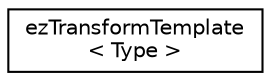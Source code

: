 digraph "Graphical Class Hierarchy"
{
 // LATEX_PDF_SIZE
  edge [fontname="Helvetica",fontsize="10",labelfontname="Helvetica",labelfontsize="10"];
  node [fontname="Helvetica",fontsize="10",shape=record];
  rankdir="LR";
  Node0 [label="ezTransformTemplate\l\< Type \>",height=0.2,width=0.4,color="black", fillcolor="white", style="filled",URL="$d3/db1/classez_transform_template.htm",tooltip="A class that represents position, rotation and scaling via a position vector, a quaternion and a scal..."];
}
